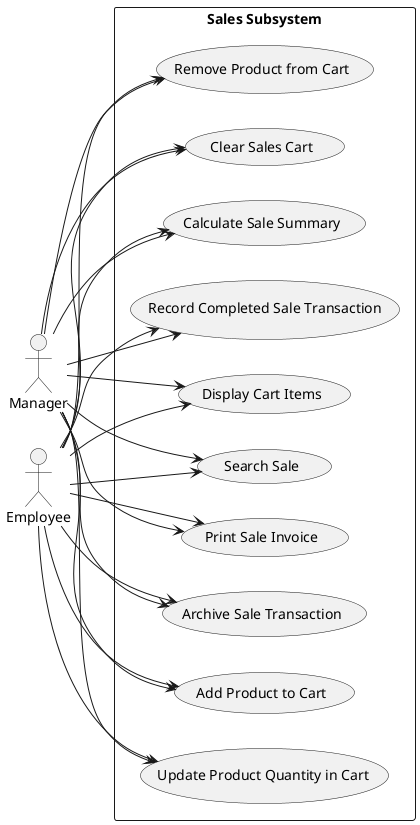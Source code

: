 @startuml Sales Use Cases
left to right direction

actor Manager
actor Employee

rectangle "Sales Subsystem" {
  (Add Product to Cart)
  (Update Product Quantity in Cart)
  (Remove Product from Cart)
  (Clear Sales Cart)
  (Calculate Sale Summary)
  (Record Completed Sale Transaction)
  (Display Cart Items)
  (Search Sale)
  (Print Sale Invoice)
  (Archive Sale Transaction)
}

Manager --> (Add Product to Cart)
Employee --> (Add Product to Cart)
Manager --> (Update Product Quantity in Cart)
Employee --> (Update Product Quantity in Cart)
Manager --> (Remove Product from Cart)
Employee --> (Remove Product from Cart)
Manager --> (Clear Sales Cart)
Employee --> (Clear Sales Cart)
Manager --> (Calculate Sale Summary)
Employee --> (Calculate Sale Summary)
Manager --> (Record Completed Sale Transaction)
Employee --> (Record Completed Sale Transaction)
Manager --> (Display Cart Items)
Employee --> (Display Cart Items)
Manager --> (Search Sale)
Employee --> (Search Sale)
Manager --> (Print Sale Invoice)
Employee --> (Print Sale Invoice)
Manager --> (Archive Sale Transaction)
Employee --> (Archive Sale Transaction)
@enduml